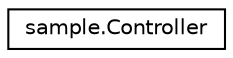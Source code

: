 digraph "Graphical Class Hierarchy"
{
  edge [fontname="Helvetica",fontsize="10",labelfontname="Helvetica",labelfontsize="10"];
  node [fontname="Helvetica",fontsize="10",shape=record];
  rankdir="LR";
  Node0 [label="sample.Controller",height=0.2,width=0.4,color="black", fillcolor="white", style="filled",URL="$classsample_1_1Controller.html"];
}
